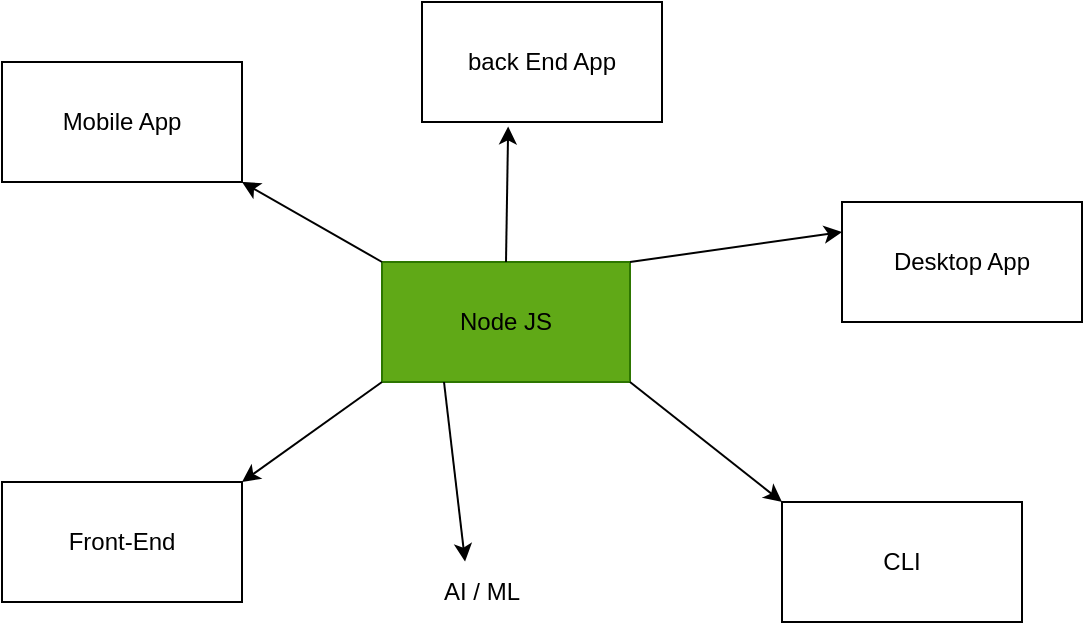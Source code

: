 <mxfile>
    <diagram id="AqKGCmjfFd6tMSFnmSxa" name="Page-1">
        <mxGraphModel dx="750" dy="415" grid="1" gridSize="10" guides="1" tooltips="1" connect="1" arrows="1" fold="1" page="1" pageScale="1" pageWidth="827" pageHeight="1169" math="0" shadow="0">
            <root>
                <mxCell id="0"/>
                <mxCell id="1" parent="0"/>
                <mxCell id="4" value="" style="group;fillColor=#f5f5f5;fontColor=#333333;strokeColor=#666666;" vertex="1" connectable="0" parent="1">
                    <mxGeometry x="350" y="170" width="124" height="60" as="geometry"/>
                </mxCell>
                <mxCell id="3" value="" style="whiteSpace=wrap;html=1;fillColor=#60a917;fontColor=#ffffff;strokeColor=#2D7600;" vertex="1" parent="4">
                    <mxGeometry width="124.0" height="60" as="geometry"/>
                </mxCell>
                <mxCell id="2" value="Node JS" style="text;strokeColor=none;align=center;fillColor=none;html=1;verticalAlign=middle;whiteSpace=wrap;rounded=0;" vertex="1" parent="4">
                    <mxGeometry x="31.0" y="15" width="62.0" height="30" as="geometry"/>
                </mxCell>
                <mxCell id="5" value="Mobile App" style="whiteSpace=wrap;html=1;" vertex="1" parent="1">
                    <mxGeometry x="160" y="70" width="120" height="60" as="geometry"/>
                </mxCell>
                <mxCell id="7" value="Front-End" style="whiteSpace=wrap;html=1;" vertex="1" parent="1">
                    <mxGeometry x="160" y="280" width="120" height="60" as="geometry"/>
                </mxCell>
                <mxCell id="8" value="back End App" style="whiteSpace=wrap;html=1;" vertex="1" parent="1">
                    <mxGeometry x="370" y="40" width="120" height="60" as="geometry"/>
                </mxCell>
                <mxCell id="9" value="Desktop App" style="whiteSpace=wrap;html=1;" vertex="1" parent="1">
                    <mxGeometry x="580" y="140" width="120" height="60" as="geometry"/>
                </mxCell>
                <mxCell id="10" value="CLI" style="whiteSpace=wrap;html=1;" vertex="1" parent="1">
                    <mxGeometry x="550" y="290" width="120" height="60" as="geometry"/>
                </mxCell>
                <mxCell id="11" style="edgeStyle=none;html=1;exitX=0;exitY=1;exitDx=0;exitDy=0;entryX=1;entryY=0;entryDx=0;entryDy=0;" edge="1" parent="1" source="3" target="7">
                    <mxGeometry relative="1" as="geometry"/>
                </mxCell>
                <mxCell id="12" style="edgeStyle=none;html=1;exitX=0;exitY=0;exitDx=0;exitDy=0;entryX=1;entryY=1;entryDx=0;entryDy=0;" edge="1" parent="1" source="3" target="5">
                    <mxGeometry relative="1" as="geometry"/>
                </mxCell>
                <mxCell id="13" style="edgeStyle=none;html=1;exitX=0.5;exitY=0;exitDx=0;exitDy=0;entryX=0.359;entryY=1.037;entryDx=0;entryDy=0;entryPerimeter=0;" edge="1" parent="1" source="3" target="8">
                    <mxGeometry relative="1" as="geometry"/>
                </mxCell>
                <mxCell id="14" style="edgeStyle=none;html=1;exitX=1;exitY=0;exitDx=0;exitDy=0;entryX=0;entryY=0.25;entryDx=0;entryDy=0;" edge="1" parent="1" source="3" target="9">
                    <mxGeometry relative="1" as="geometry"/>
                </mxCell>
                <mxCell id="15" style="edgeStyle=none;html=1;exitX=1;exitY=1;exitDx=0;exitDy=0;entryX=0;entryY=0;entryDx=0;entryDy=0;" edge="1" parent="1" source="3" target="10">
                    <mxGeometry relative="1" as="geometry"/>
                </mxCell>
                <mxCell id="16" value="AI / ML" style="text;strokeColor=none;align=center;fillColor=none;html=1;verticalAlign=middle;whiteSpace=wrap;rounded=0;" vertex="1" parent="1">
                    <mxGeometry x="370" y="320" width="60" height="30" as="geometry"/>
                </mxCell>
                <mxCell id="17" style="edgeStyle=none;html=1;exitX=0.25;exitY=1;exitDx=0;exitDy=0;entryX=0.359;entryY=-0.007;entryDx=0;entryDy=0;entryPerimeter=0;" edge="1" parent="1" source="3" target="16">
                    <mxGeometry relative="1" as="geometry"/>
                </mxCell>
            </root>
        </mxGraphModel>
    </diagram>
    <diagram id="xZv9yUEiNUD5jiPR4n4e" name="Page-2">
        <mxGraphModel dx="1251" dy="692" grid="1" gridSize="10" guides="1" tooltips="1" connect="1" arrows="1" fold="1" page="1" pageScale="1" pageWidth="827" pageHeight="1169" math="0" shadow="0">
            <root>
                <mxCell id="0"/>
                <mxCell id="1" parent="0"/>
                <mxCell id="jHw6LhnAVgL8JWnbEkc1-6" style="edgeStyle=none;html=1;exitX=0.5;exitY=1;exitDx=0;exitDy=0;entryX=0.75;entryY=0;entryDx=0;entryDy=0;" edge="1" parent="1" source="jHw6LhnAVgL8JWnbEkc1-2" target="jHw6LhnAVgL8JWnbEkc1-3">
                    <mxGeometry relative="1" as="geometry"/>
                </mxCell>
                <mxCell id="jHw6LhnAVgL8JWnbEkc1-2" value="React APP" style="whiteSpace=wrap;html=1;" vertex="1" parent="1">
                    <mxGeometry x="90" y="50" width="120" height="70" as="geometry"/>
                </mxCell>
                <mxCell id="jHw6LhnAVgL8JWnbEkc1-3" value="Node JS Server App" style="whiteSpace=wrap;html=1;" vertex="1" parent="1">
                    <mxGeometry x="110" y="440" width="120" height="60" as="geometry"/>
                </mxCell>
                <mxCell id="jHw6LhnAVgL8JWnbEkc1-5" value="DB" style="whiteSpace=wrap;html=1;" vertex="1" parent="1">
                    <mxGeometry x="580" y="450" width="120" height="60" as="geometry"/>
                </mxCell>
                <mxCell id="jHw6LhnAVgL8JWnbEkc1-7" style="edgeStyle=none;html=1;exitX=1;exitY=0.5;exitDx=0;exitDy=0;entryX=0;entryY=0.5;entryDx=0;entryDy=0;" edge="1" parent="1" source="jHw6LhnAVgL8JWnbEkc1-3" target="jHw6LhnAVgL8JWnbEkc1-5">
                    <mxGeometry relative="1" as="geometry">
                        <mxPoint x="70" y="218.182" as="targetPoint"/>
                    </mxGeometry>
                </mxCell>
            </root>
        </mxGraphModel>
    </diagram>
</mxfile>